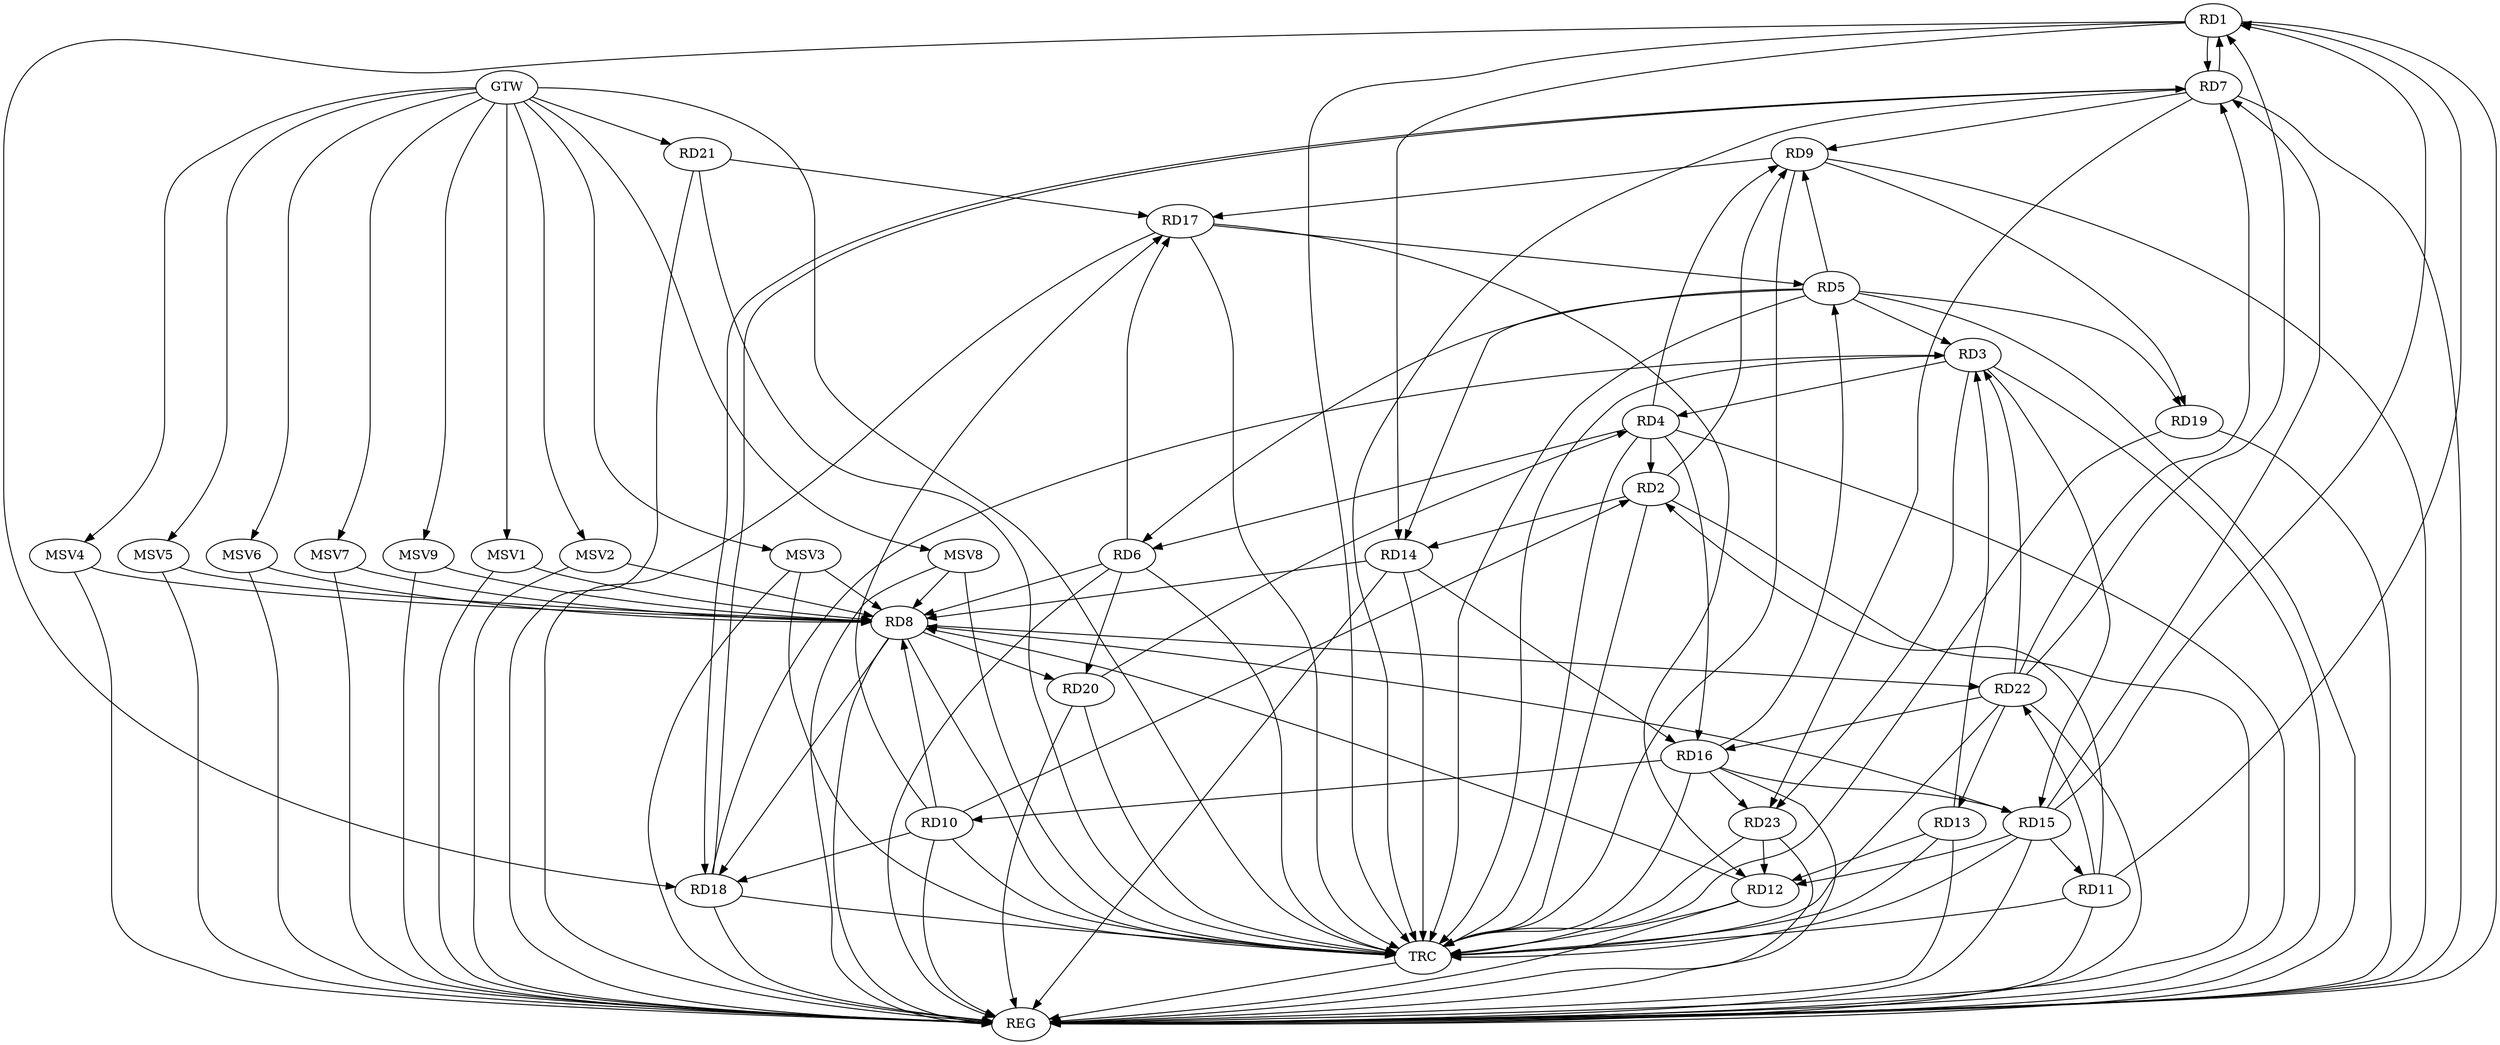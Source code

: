 strict digraph G {
  RD1 [ label="RD1" ];
  RD2 [ label="RD2" ];
  RD3 [ label="RD3" ];
  RD4 [ label="RD4" ];
  RD5 [ label="RD5" ];
  RD6 [ label="RD6" ];
  RD7 [ label="RD7" ];
  RD8 [ label="RD8" ];
  RD9 [ label="RD9" ];
  RD10 [ label="RD10" ];
  RD11 [ label="RD11" ];
  RD12 [ label="RD12" ];
  RD13 [ label="RD13" ];
  RD14 [ label="RD14" ];
  RD15 [ label="RD15" ];
  RD16 [ label="RD16" ];
  RD17 [ label="RD17" ];
  RD18 [ label="RD18" ];
  RD19 [ label="RD19" ];
  RD20 [ label="RD20" ];
  RD21 [ label="RD21" ];
  RD22 [ label="RD22" ];
  RD23 [ label="RD23" ];
  GTW [ label="GTW" ];
  REG [ label="REG" ];
  TRC [ label="TRC" ];
  MSV1 [ label="MSV1" ];
  MSV2 [ label="MSV2" ];
  MSV3 [ label="MSV3" ];
  MSV4 [ label="MSV4" ];
  MSV5 [ label="MSV5" ];
  MSV6 [ label="MSV6" ];
  MSV7 [ label="MSV7" ];
  MSV8 [ label="MSV8" ];
  MSV9 [ label="MSV9" ];
  RD1 -> RD7;
  RD7 -> RD1;
  RD11 -> RD1;
  RD1 -> RD14;
  RD15 -> RD1;
  RD1 -> RD18;
  RD22 -> RD1;
  RD4 -> RD2;
  RD2 -> RD9;
  RD10 -> RD2;
  RD11 -> RD2;
  RD2 -> RD14;
  RD3 -> RD4;
  RD5 -> RD3;
  RD13 -> RD3;
  RD3 -> RD15;
  RD18 -> RD3;
  RD22 -> RD3;
  RD3 -> RD23;
  RD4 -> RD6;
  RD4 -> RD9;
  RD4 -> RD16;
  RD20 -> RD4;
  RD5 -> RD6;
  RD5 -> RD9;
  RD5 -> RD14;
  RD16 -> RD5;
  RD17 -> RD5;
  RD5 -> RD19;
  RD6 -> RD8;
  RD6 -> RD17;
  RD6 -> RD20;
  RD7 -> RD9;
  RD15 -> RD7;
  RD7 -> RD18;
  RD18 -> RD7;
  RD22 -> RD7;
  RD7 -> RD23;
  RD10 -> RD8;
  RD12 -> RD8;
  RD14 -> RD8;
  RD15 -> RD8;
  RD8 -> RD18;
  RD8 -> RD20;
  RD8 -> RD22;
  RD9 -> RD17;
  RD9 -> RD19;
  RD16 -> RD10;
  RD10 -> RD17;
  RD10 -> RD18;
  RD15 -> RD11;
  RD11 -> RD22;
  RD13 -> RD12;
  RD15 -> RD12;
  RD17 -> RD12;
  RD23 -> RD12;
  RD22 -> RD13;
  RD14 -> RD16;
  RD16 -> RD15;
  RD22 -> RD16;
  RD16 -> RD23;
  RD21 -> RD17;
  GTW -> RD21;
  RD1 -> REG;
  RD2 -> REG;
  RD3 -> REG;
  RD4 -> REG;
  RD5 -> REG;
  RD6 -> REG;
  RD7 -> REG;
  RD8 -> REG;
  RD9 -> REG;
  RD10 -> REG;
  RD11 -> REG;
  RD12 -> REG;
  RD13 -> REG;
  RD14 -> REG;
  RD15 -> REG;
  RD16 -> REG;
  RD17 -> REG;
  RD18 -> REG;
  RD19 -> REG;
  RD20 -> REG;
  RD21 -> REG;
  RD22 -> REG;
  RD23 -> REG;
  RD1 -> TRC;
  RD2 -> TRC;
  RD3 -> TRC;
  RD4 -> TRC;
  RD5 -> TRC;
  RD6 -> TRC;
  RD7 -> TRC;
  RD8 -> TRC;
  RD9 -> TRC;
  RD10 -> TRC;
  RD11 -> TRC;
  RD12 -> TRC;
  RD13 -> TRC;
  RD14 -> TRC;
  RD15 -> TRC;
  RD16 -> TRC;
  RD17 -> TRC;
  RD18 -> TRC;
  RD19 -> TRC;
  RD20 -> TRC;
  RD21 -> TRC;
  RD22 -> TRC;
  RD23 -> TRC;
  GTW -> TRC;
  TRC -> REG;
  MSV1 -> RD8;
  GTW -> MSV1;
  MSV1 -> REG;
  MSV2 -> RD8;
  GTW -> MSV2;
  MSV2 -> REG;
  MSV3 -> RD8;
  GTW -> MSV3;
  MSV3 -> REG;
  MSV3 -> TRC;
  MSV4 -> RD8;
  GTW -> MSV4;
  MSV4 -> REG;
  MSV5 -> RD8;
  GTW -> MSV5;
  MSV5 -> REG;
  MSV6 -> RD8;
  MSV7 -> RD8;
  MSV8 -> RD8;
  MSV9 -> RD8;
  GTW -> MSV6;
  MSV6 -> REG;
  GTW -> MSV7;
  MSV7 -> REG;
  GTW -> MSV8;
  MSV8 -> REG;
  MSV8 -> TRC;
  GTW -> MSV9;
  MSV9 -> REG;
}
